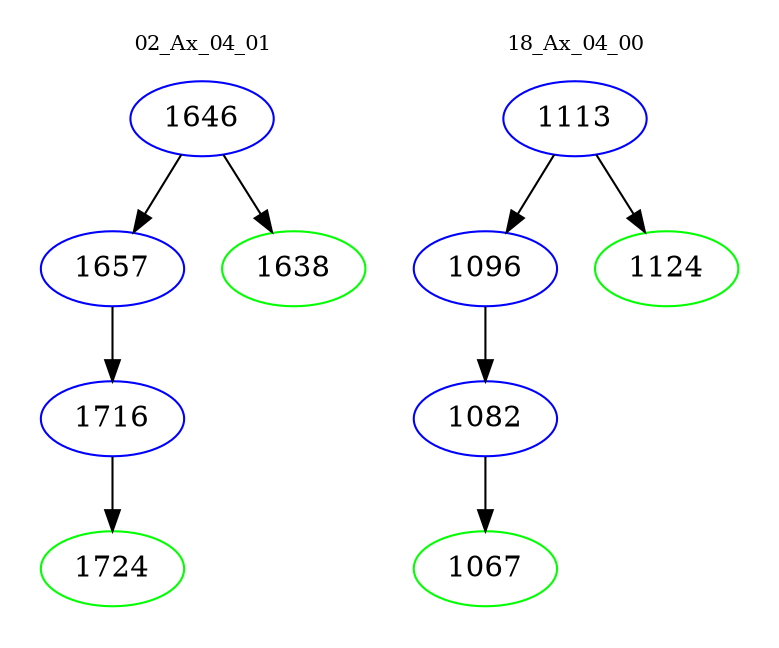 digraph{
subgraph cluster_0 {
color = white
label = "02_Ax_04_01";
fontsize=10;
T0_1646 [label="1646", color="blue"]
T0_1646 -> T0_1657 [color="black"]
T0_1657 [label="1657", color="blue"]
T0_1657 -> T0_1716 [color="black"]
T0_1716 [label="1716", color="blue"]
T0_1716 -> T0_1724 [color="black"]
T0_1724 [label="1724", color="green"]
T0_1646 -> T0_1638 [color="black"]
T0_1638 [label="1638", color="green"]
}
subgraph cluster_1 {
color = white
label = "18_Ax_04_00";
fontsize=10;
T1_1113 [label="1113", color="blue"]
T1_1113 -> T1_1096 [color="black"]
T1_1096 [label="1096", color="blue"]
T1_1096 -> T1_1082 [color="black"]
T1_1082 [label="1082", color="blue"]
T1_1082 -> T1_1067 [color="black"]
T1_1067 [label="1067", color="green"]
T1_1113 -> T1_1124 [color="black"]
T1_1124 [label="1124", color="green"]
}
}
